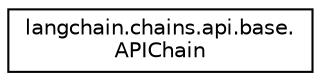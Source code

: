 digraph "Graphical Class Hierarchy"
{
 // LATEX_PDF_SIZE
  edge [fontname="Helvetica",fontsize="10",labelfontname="Helvetica",labelfontsize="10"];
  node [fontname="Helvetica",fontsize="10",shape=record];
  rankdir="LR";
  Node0 [label="langchain.chains.api.base.\lAPIChain",height=0.2,width=0.4,color="black", fillcolor="white", style="filled",URL="$classlangchain_1_1chains_1_1api_1_1base_1_1APIChain.html",tooltip=" "];
}
